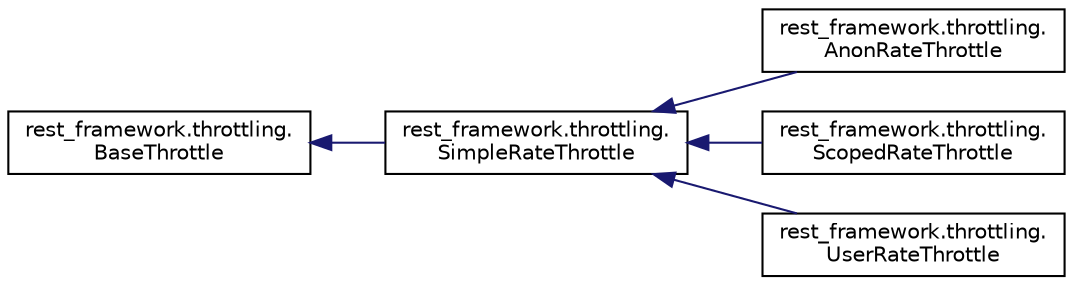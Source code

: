 digraph "Graphical Class Hierarchy"
{
 // LATEX_PDF_SIZE
  edge [fontname="Helvetica",fontsize="10",labelfontname="Helvetica",labelfontsize="10"];
  node [fontname="Helvetica",fontsize="10",shape=record];
  rankdir="LR";
  Node0 [label="rest_framework.throttling.\lBaseThrottle",height=0.2,width=0.4,color="black", fillcolor="white", style="filled",URL="$classrest__framework_1_1throttling_1_1_base_throttle.html",tooltip=" "];
  Node0 -> Node1 [dir="back",color="midnightblue",fontsize="10",style="solid",fontname="Helvetica"];
  Node1 [label="rest_framework.throttling.\lSimpleRateThrottle",height=0.2,width=0.4,color="black", fillcolor="white", style="filled",URL="$classrest__framework_1_1throttling_1_1_simple_rate_throttle.html",tooltip=" "];
  Node1 -> Node2 [dir="back",color="midnightblue",fontsize="10",style="solid",fontname="Helvetica"];
  Node2 [label="rest_framework.throttling.\lAnonRateThrottle",height=0.2,width=0.4,color="black", fillcolor="white", style="filled",URL="$classrest__framework_1_1throttling_1_1_anon_rate_throttle.html",tooltip=" "];
  Node1 -> Node3 [dir="back",color="midnightblue",fontsize="10",style="solid",fontname="Helvetica"];
  Node3 [label="rest_framework.throttling.\lScopedRateThrottle",height=0.2,width=0.4,color="black", fillcolor="white", style="filled",URL="$classrest__framework_1_1throttling_1_1_scoped_rate_throttle.html",tooltip=" "];
  Node1 -> Node4 [dir="back",color="midnightblue",fontsize="10",style="solid",fontname="Helvetica"];
  Node4 [label="rest_framework.throttling.\lUserRateThrottle",height=0.2,width=0.4,color="black", fillcolor="white", style="filled",URL="$classrest__framework_1_1throttling_1_1_user_rate_throttle.html",tooltip=" "];
}
